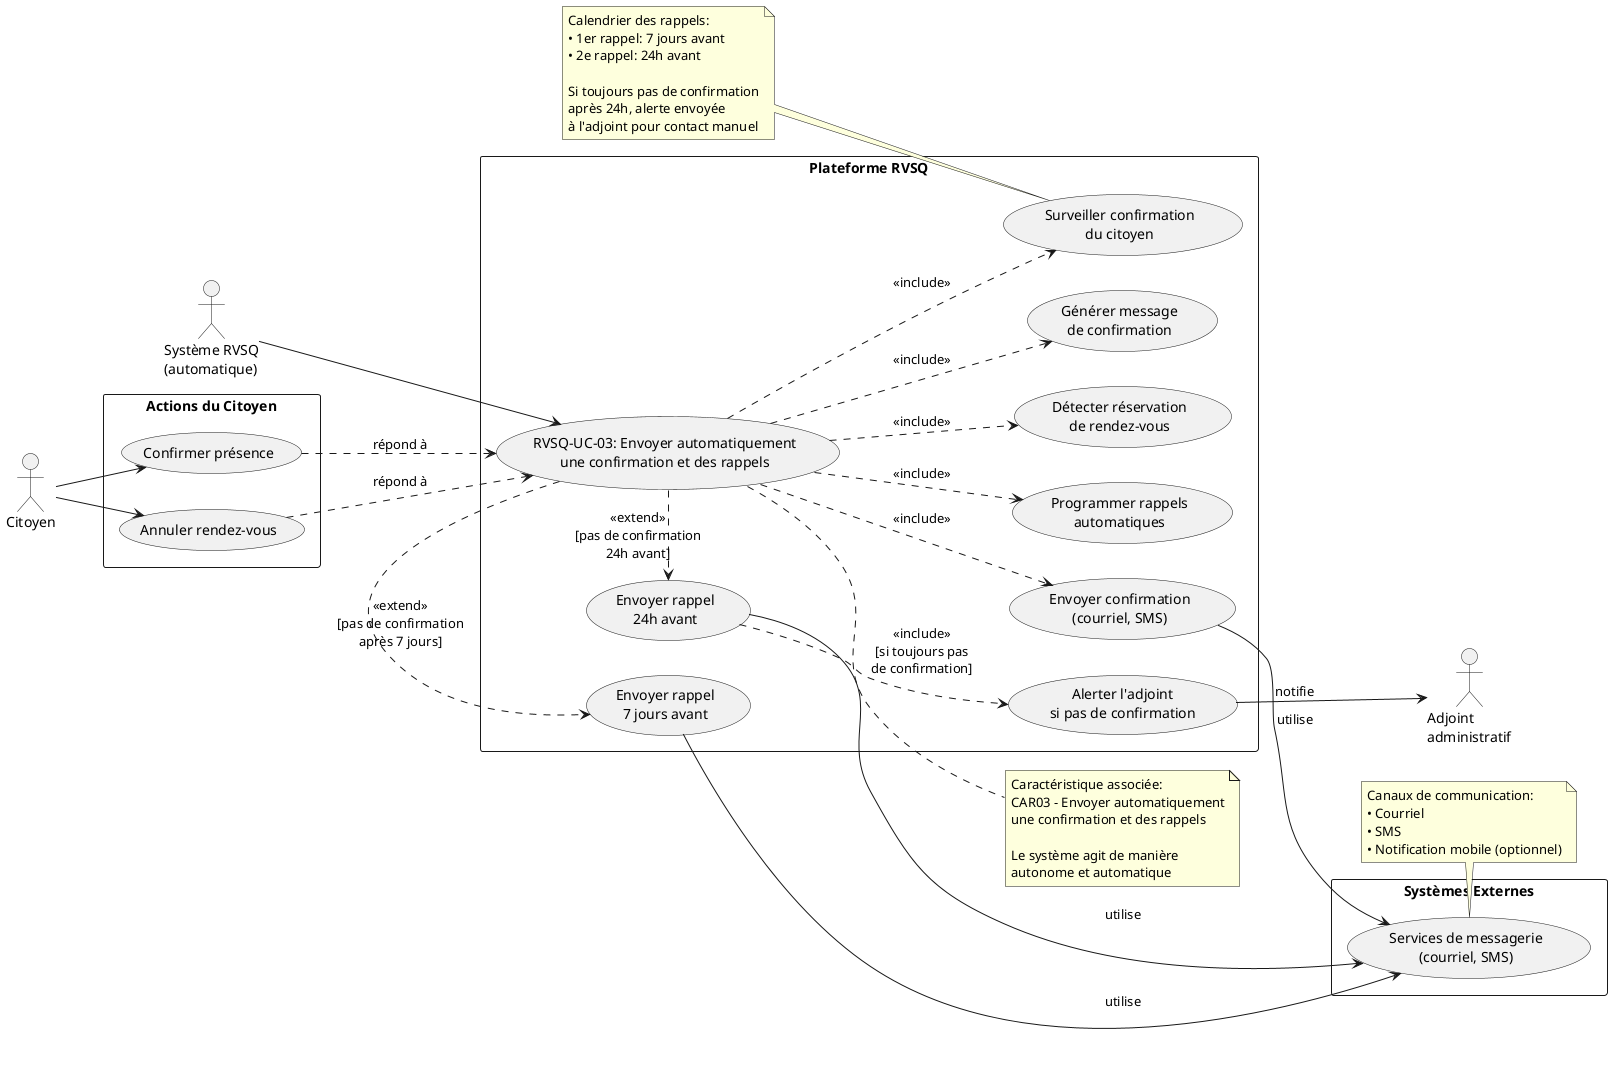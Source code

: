 @startuml RVSQ_UC_03_Confirmer_Rappeler_RDV
left to right direction
skinparam packageStyle rectangle

actor "Système RVSQ\n(automatique)" as Systeme
actor "Citoyen" as Citoyen
actor "Adjoint\nadministratif" as Adjoint

rectangle "Plateforme RVSQ" {
  usecase "RVSQ-UC-03: Envoyer automatiquement\nune confirmation et des rappels" as UC03
  usecase "Détecter réservation\nde rendez-vous" as Detecter
  usecase "Générer message\nde confirmation" as GenererMsg
  usecase "Envoyer confirmation\n(courriel, SMS)" as EnvoyerConfirm
  usecase "Programmer rappels\nautomatiques" as ProgrammerRappel
  usecase "Surveiller confirmation\ndu citoyen" as Surveiller
  usecase "Envoyer rappel\n7 jours avant" as Rappel7j
  usecase "Envoyer rappel\n24h avant" as Rappel24h
  usecase "Alerter l'adjoint\nsi pas de confirmation" as AlerterAdjoint
}

rectangle "Systèmes Externes" {
  usecase "Services de messagerie\n(courriel, SMS)" as Messagerie
}

rectangle "Actions du Citoyen" {
  usecase "Confirmer présence" as Confirmer
  usecase "Annuler rendez-vous" as Annuler
}

' Relations principales - Le système est l'acteur principal
Systeme --> UC03

UC03 ..> Detecter : <<include>>
UC03 ..> GenererMsg : <<include>>
UC03 ..> EnvoyerConfirm : <<include>>
UC03 ..> ProgrammerRappel : <<include>>
UC03 ..> Surveiller : <<include>>

EnvoyerConfirm --> Messagerie : utilise
Rappel7j --> Messagerie : utilise
Rappel24h --> Messagerie : utilise

' Extensions basées sur l'absence de confirmation
UC03 .> Rappel7j : <<extend>>\n[pas de confirmation\naprès 7 jours]
UC03 .> Rappel24h : <<extend>>\n[pas de confirmation\n24h avant]
Rappel24h ..> AlerterAdjoint : <<include>>\n[si toujours pas\nde confirmation]

' L'adjoint reçoit l'alerte
AlerterAdjoint --> Adjoint : notifie

' Actions du citoyen en réponse
Citoyen --> Confirmer
Citoyen --> Annuler

Confirmer ..> UC03 : répond à
Annuler ..> UC03 : répond à

note right of UC03
  Caractéristique associée:
  CAR03 - Envoyer automatiquement
  une confirmation et des rappels
  
  Le système agit de manière
  autonome et automatique
end note

note bottom of Messagerie
  Canaux de communication:
  • Courriel
  • SMS
  • Notification mobile (optionnel)
end note

note left of Surveiller
  Calendrier des rappels:
  • 1er rappel: 7 jours avant
  • 2e rappel: 24h avant
  
  Si toujours pas de confirmation
  après 24h, alerte envoyée
  à l'adjoint pour contact manuel
end note

@enduml
